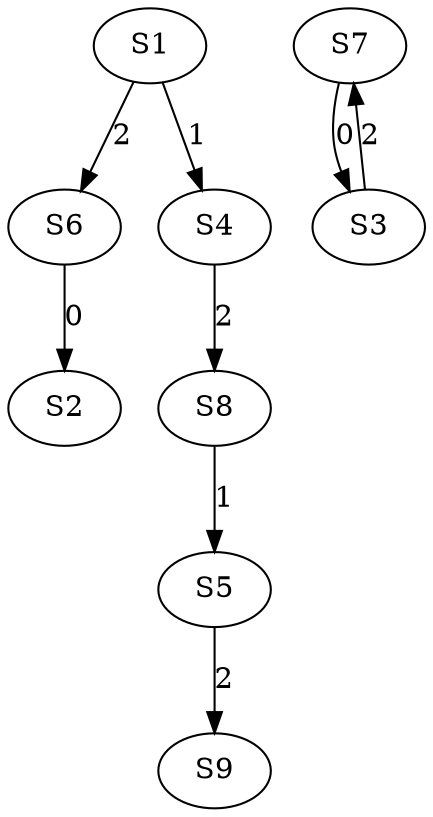strict digraph {
	S6 -> S2 [ label = 0 ];
	S7 -> S3 [ label = 0 ];
	S1 -> S4 [ label = 1 ];
	S8 -> S5 [ label = 1 ];
	S1 -> S6 [ label = 2 ];
	S3 -> S7 [ label = 2 ];
	S4 -> S8 [ label = 2 ];
	S5 -> S9 [ label = 2 ];
}